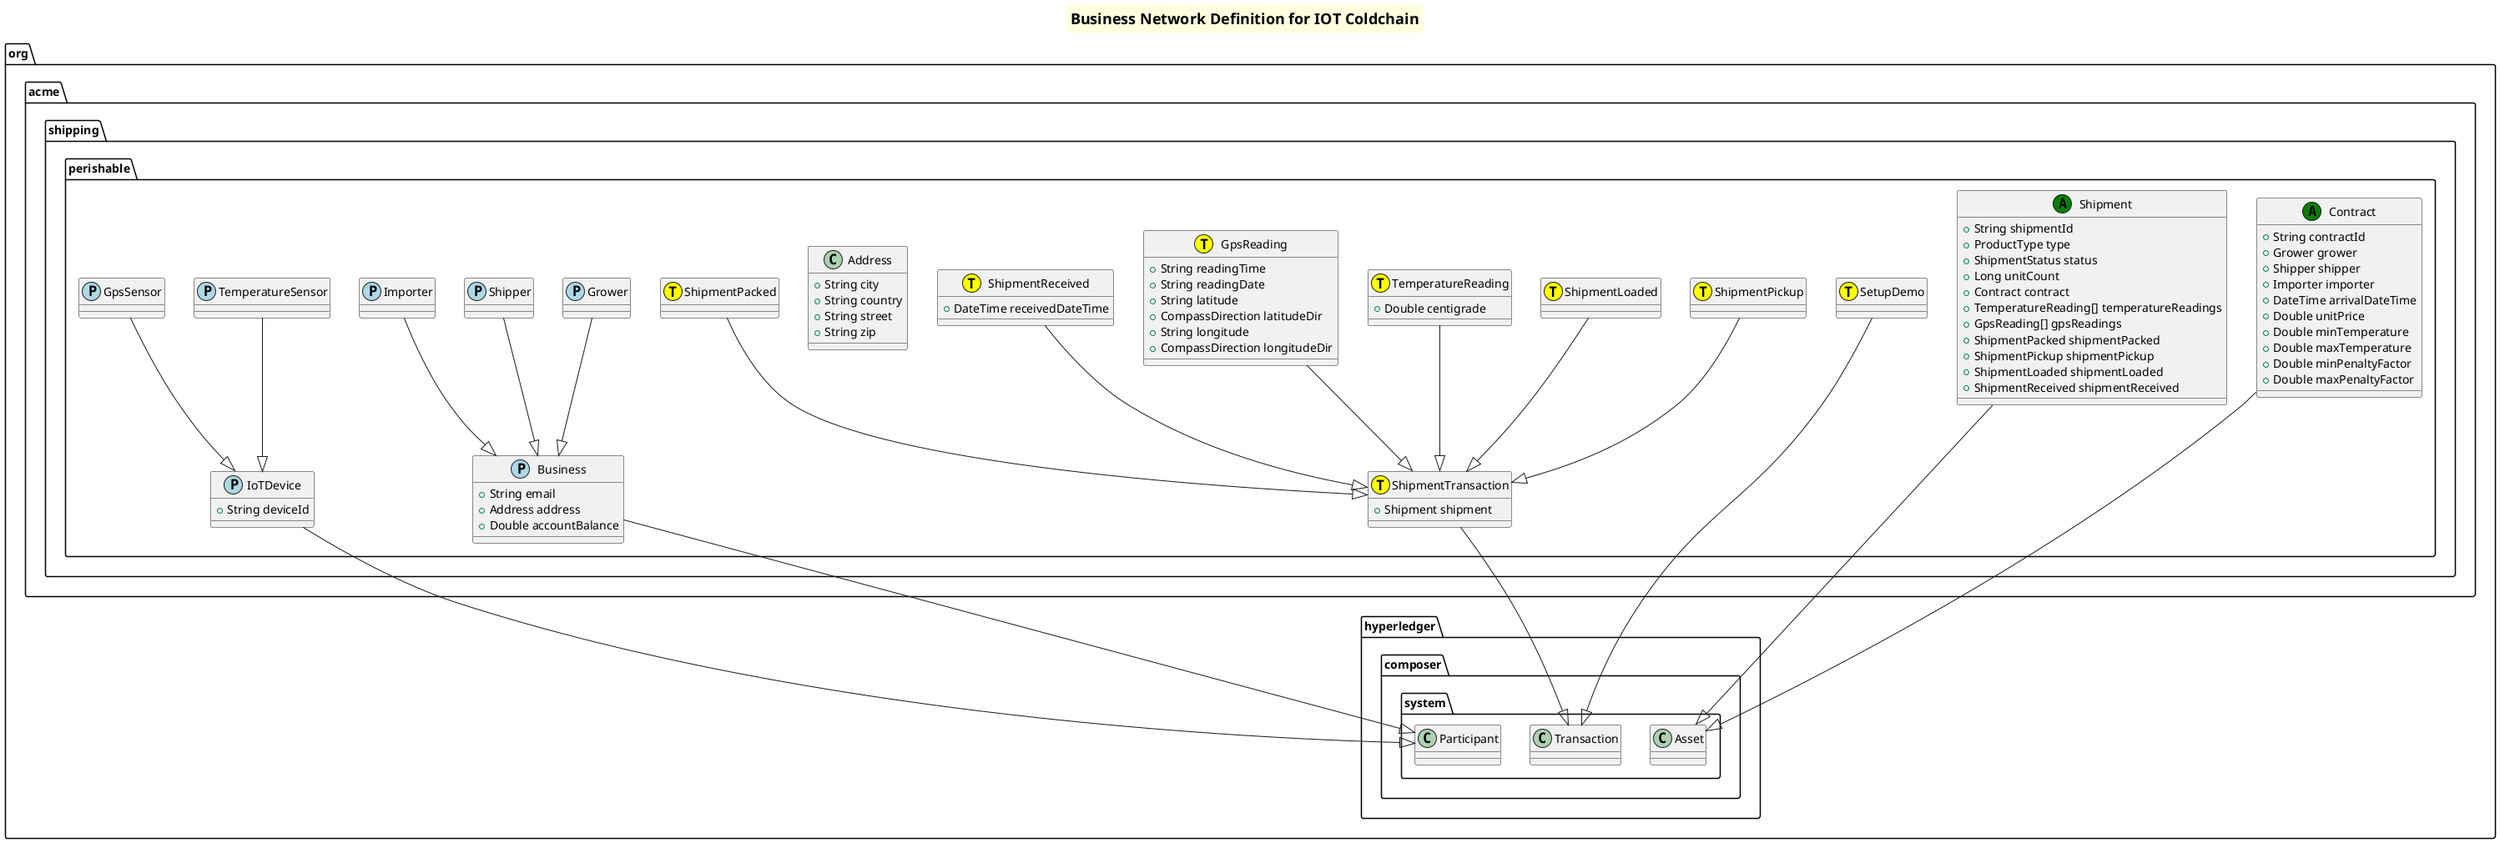 @startuml composer
'default
top to bottom direction
'** Auto generated content, any changes may be lost **'
!define DATE %date[EEE, MMM d, ''yy 'at' HH:mm]%
skinparam titleBackgroundColor LightYellow
skinparam titleBorderThickness 0.5
skinparam titleBorderRoundCorner 6
skinparam titleFontColor Black
skinparam titleFontSize 18
title
Business Network Definition for IOT Coldchain
end title

class org.acme.shipping.perishable.ShipmentTransaction << (T,yellow) >> {
   + Shipment shipment
}
org.acme.shipping.perishable.ShipmentTransaction --|> org.hyperledger.composer.system.Transaction

class org.acme.shipping.perishable.TemperatureReading << (T,yellow) >> {
   + Double centigrade
}
org.acme.shipping.perishable.TemperatureReading --|> org.acme.shipping.perishable.ShipmentTransaction

class org.acme.shipping.perishable.GpsReading << (T,yellow) >> {
   + String readingTime
   + String readingDate
   + String latitude
   + CompassDirection latitudeDir
   + String longitude
   + CompassDirection longitudeDir
}
org.acme.shipping.perishable.GpsReading --|> org.acme.shipping.perishable.ShipmentTransaction

class org.acme.shipping.perishable.ShipmentReceived << (T,yellow) >> {
   + DateTime receivedDateTime
}
org.acme.shipping.perishable.ShipmentReceived --|> org.acme.shipping.perishable.ShipmentTransaction

class org.acme.shipping.perishable.ShipmentPacked << (T,yellow) >> {
}
org.acme.shipping.perishable.ShipmentPacked --|> org.acme.shipping.perishable.ShipmentTransaction

class org.acme.shipping.perishable.ShipmentPickup << (T,yellow) >> {
}
org.acme.shipping.perishable.ShipmentPickup --|> org.acme.shipping.perishable.ShipmentTransaction

class org.acme.shipping.perishable.ShipmentLoaded << (T,yellow) >> {
}
org.acme.shipping.perishable.ShipmentLoaded --|> org.acme.shipping.perishable.ShipmentTransaction

class org.acme.shipping.perishable.Shipment << (A,green) >> {
   + String shipmentId
   + ProductType type
   + ShipmentStatus status
   + Long unitCount
   + Contract contract
   + TemperatureReading[] temperatureReadings
   + GpsReading[] gpsReadings
   + ShipmentPacked shipmentPacked
   + ShipmentPickup shipmentPickup
   + ShipmentLoaded shipmentLoaded
   + ShipmentReceived shipmentReceived
}
org.acme.shipping.perishable.Shipment --|> org.hyperledger.composer.system.Asset

class org.acme.shipping.perishable.Contract << (A,green) >> {
   + String contractId
   + Grower grower
   + Shipper shipper
   + Importer importer
   + DateTime arrivalDateTime
   + Double unitPrice
   + Double minTemperature
   + Double maxTemperature
   + Double minPenaltyFactor
   + Double maxPenaltyFactor
}
org.acme.shipping.perishable.Contract --|> org.hyperledger.composer.system.Asset

class org.acme.shipping.perishable.Address {
   + String city
   + String country
   + String street
   + String zip
}

class org.acme.shipping.perishable.Business << (P,lightblue) >> {
   + String email
   + Address address
   + Double accountBalance
}
org.acme.shipping.perishable.Business --|> org.hyperledger.composer.system.Participant

class org.acme.shipping.perishable.Grower << (P,lightblue) >> {
}
org.acme.shipping.perishable.Grower --|> org.acme.shipping.perishable.Business

class org.acme.shipping.perishable.Shipper << (P,lightblue) >> {
}
org.acme.shipping.perishable.Shipper --|> org.acme.shipping.perishable.Business

class org.acme.shipping.perishable.Importer << (P,lightblue) >> {
}
org.acme.shipping.perishable.Importer --|> org.acme.shipping.perishable.Business

class org.acme.shipping.perishable.IoTDevice << (P,lightblue) >> {
   + String deviceId
}
org.acme.shipping.perishable.IoTDevice --|> org.hyperledger.composer.system.Participant

class org.acme.shipping.perishable.TemperatureSensor << (P,lightblue) >> {
}
org.acme.shipping.perishable.TemperatureSensor --|> org.acme.shipping.perishable.IoTDevice

class org.acme.shipping.perishable.GpsSensor << (P,lightblue) >> {
}
org.acme.shipping.perishable.GpsSensor --|> org.acme.shipping.perishable.IoTDevice

class org.acme.shipping.perishable.SetupDemo << (T,yellow) >> {
}
org.acme.shipping.perishable.SetupDemo --|> org.hyperledger.composer.system.Transaction

newpage
'left to right direction
class org.acme.shipping.perishable.TemperatureThresholdEvent {
   + String message
   + Double temperature
   + Shipment shipment
}
org.acme.shipping.perishable.TemperatureThresholdEvent --|> org.hyperledger.composer.system.Event
class org.acme.shipping.perishable.ShipmentInPortEvent {
   + String message
   + Shipment shipment
}
org.acme.shipping.perishable.ShipmentInPortEvent --|> org.hyperledger.composer.system.Event
class org.acme.shipping.perishable.ShipmentPackedEvent {
   + String message
   + Shipment shipment
}
org.acme.shipping.perishable.ShipmentPackedEvent --|> org.hyperledger.composer.system.Event
class org.acme.shipping.perishable.ShipmentPickupEvent {
   + String message
   + Shipment shipment
}
org.acme.shipping.perishable.ShipmentPickupEvent --|> org.hyperledger.composer.system.Event
class org.acme.shipping.perishable.ShipmentLoadedEvent {
   + String message
   + Shipment shipment
}
org.acme.shipping.perishable.ShipmentLoadedEvent --|> org.hyperledger.composer.system.Event
class org.acme.shipping.perishable.ShipmentReceivedEvent {
   + String message
   + Shipment shipment
}
org.acme.shipping.perishable.ShipmentReceivedEvent --|> org.hyperledger.composer.system.Event
class iot-coldchain-network@0.1.13 << (N,brown) >> {
   + void instantiateModelForTesting(org.acme.shipping.perishable.SetupDemo)
   + void receiveShipment(org.acme.shipping.perishable.ShipmentReceived)
   + void temperatureReading(org.acme.shipping.perishable.TemperatureReading)
   + void gpsReading(org.acme.shipping.perishable.GpsReading)
   + void packShipment(org.acme.shipping.perishable.ShipmentPacked)
   + void pickupShipment(org.acme.shipping.perishable.ShipmentPickup)
   + void loadShipment(org.acme.shipping.perishable.ShipmentLoaded)
}

newpage
class org.acme.shipping.perishable.ProductType << (E,grey) >> {
   + BANANAS
   + APPLES
   + PEARS
   + PEACHES
   + COFFEE
}
class org.acme.shipping.perishable.ShipmentStatus << (E,grey) >> {
   + CREATED
   + IN_TRANSIT
   + ARRIVED
}
class org.acme.shipping.perishable.CompassDirection << (E,grey) >> {
   + N
   + S
   + E
   + W
}

newpage
class org.hyperledger.composer.system.Asset << (A,green) >> {
}
class org.hyperledger.composer.system.Participant << (P,lightblue) >> {
}
class org.hyperledger.composer.system.Transaction << (T,yellow) >> {
   + String transactionId
   + DateTime timestamp
}
class org.hyperledger.composer.system.Event {
   + String eventId
   + DateTime timestamp
}
class org.hyperledger.composer.system.Registry << (A,green) >> {
   + String registryId
   + String name
   + String type
   + Boolean system
}
org.hyperledger.composer.system.Registry --|> org.hyperledger.composer.system.Asset
class org.hyperledger.composer.system.AssetRegistry << (A,green) >> {
}
org.hyperledger.composer.system.AssetRegistry --|> org.hyperledger.composer.system.Registry
class org.hyperledger.composer.system.ParticipantRegistry << (A,green) >> {
}
org.hyperledger.composer.system.ParticipantRegistry --|> org.hyperledger.composer.system.Registry
class org.hyperledger.composer.system.TransactionRegistry << (A,green) >> {
}
org.hyperledger.composer.system.TransactionRegistry --|> org.hyperledger.composer.system.Registry
class org.hyperledger.composer.system.Network << (A,green) >> {
   + String networkId
   + String runtimeVersion
}
org.hyperledger.composer.system.Network --|> org.hyperledger.composer.system.Asset
class org.hyperledger.composer.system.NetworkAdmin << (P,lightblue) >> {
   + String participantId
}
org.hyperledger.composer.system.NetworkAdmin --|> org.hyperledger.composer.system.Participant
class org.hyperledger.composer.system.HistorianRecord << (A,green) >> {
   + String transactionId
   + String transactionType
   + Transaction transactionInvoked
   + Participant participantInvoking
   + Identity identityUsed
   + Event[] eventsEmitted
   + DateTime transactionTimestamp
}
org.hyperledger.composer.system.HistorianRecord --|> org.hyperledger.composer.system.Asset
class org.hyperledger.composer.system.RegistryTransaction << (T,yellow) >> {
   + Registry targetRegistry
}
org.hyperledger.composer.system.RegistryTransaction --|> org.hyperledger.composer.system.Transaction
class org.hyperledger.composer.system.AssetTransaction << (T,yellow) >> {
   + Asset[] resources
}
org.hyperledger.composer.system.AssetTransaction --|> org.hyperledger.composer.system.RegistryTransaction
class org.hyperledger.composer.system.ParticipantTransaction << (T,yellow) >> {
   + Participant[] resources
}
org.hyperledger.composer.system.ParticipantTransaction --|> org.hyperledger.composer.system.RegistryTransaction
class org.hyperledger.composer.system.AddAsset << (T,yellow) >> {
}
org.hyperledger.composer.system.AddAsset --|> org.hyperledger.composer.system.AssetTransaction
class org.hyperledger.composer.system.UpdateAsset << (T,yellow) >> {
}
org.hyperledger.composer.system.UpdateAsset --|> org.hyperledger.composer.system.AssetTransaction
class org.hyperledger.composer.system.RemoveAsset << (T,yellow) >> {
   + String[] resourceIds
}
org.hyperledger.composer.system.RemoveAsset --|> org.hyperledger.composer.system.AssetTransaction
class org.hyperledger.composer.system.AddParticipant << (T,yellow) >> {
}
org.hyperledger.composer.system.AddParticipant --|> org.hyperledger.composer.system.ParticipantTransaction
class org.hyperledger.composer.system.UpdateParticipant << (T,yellow) >> {
}
org.hyperledger.composer.system.UpdateParticipant --|> org.hyperledger.composer.system.ParticipantTransaction
class org.hyperledger.composer.system.RemoveParticipant << (T,yellow) >> {
   + String[] resourceIds
}
org.hyperledger.composer.system.RemoveParticipant --|> org.hyperledger.composer.system.ParticipantTransaction
class org.hyperledger.composer.system.IdentityState << (E,grey) >> {
   + ISSUED
   + BOUND
   + ACTIVATED
   + REVOKED
}
class org.hyperledger.composer.system.Identity << (A,green) >> {
   + String identityId
   + String name
   + String issuer
   + String certificate
   + IdentityState state
   + Participant participant
}
org.hyperledger.composer.system.Identity --|> org.hyperledger.composer.system.Asset
class org.hyperledger.composer.system.IssueIdentity << (T,yellow) >> {
   + Participant participant
   + String identityName
}
org.hyperledger.composer.system.IssueIdentity --|> org.hyperledger.composer.system.Transaction
class org.hyperledger.composer.system.BindIdentity << (T,yellow) >> {
   + Participant participant
   + String certificate
}
org.hyperledger.composer.system.BindIdentity --|> org.hyperledger.composer.system.Transaction
class org.hyperledger.composer.system.ActivateCurrentIdentity << (T,yellow) >> {
}
org.hyperledger.composer.system.ActivateCurrentIdentity --|> org.hyperledger.composer.system.Transaction
class org.hyperledger.composer.system.RevokeIdentity << (T,yellow) >> {
   + Identity identity
}
org.hyperledger.composer.system.RevokeIdentity --|> org.hyperledger.composer.system.Transaction
class org.hyperledger.composer.system.StartBusinessNetwork << (T,yellow) >> {
   + String logLevel
   + Transaction[] bootstrapTransactions
}
org.hyperledger.composer.system.StartBusinessNetwork --|> org.hyperledger.composer.system.Transaction
class org.hyperledger.composer.system.ResetBusinessNetwork << (T,yellow) >> {
}
org.hyperledger.composer.system.ResetBusinessNetwork --|> org.hyperledger.composer.system.Transaction
class org.hyperledger.composer.system.SetLogLevel << (T,yellow) >> {
   + String newLogLevel
}
org.hyperledger.composer.system.SetLogLevel --|> org.hyperledger.composer.system.Transaction

right footer DATE
@enduml

